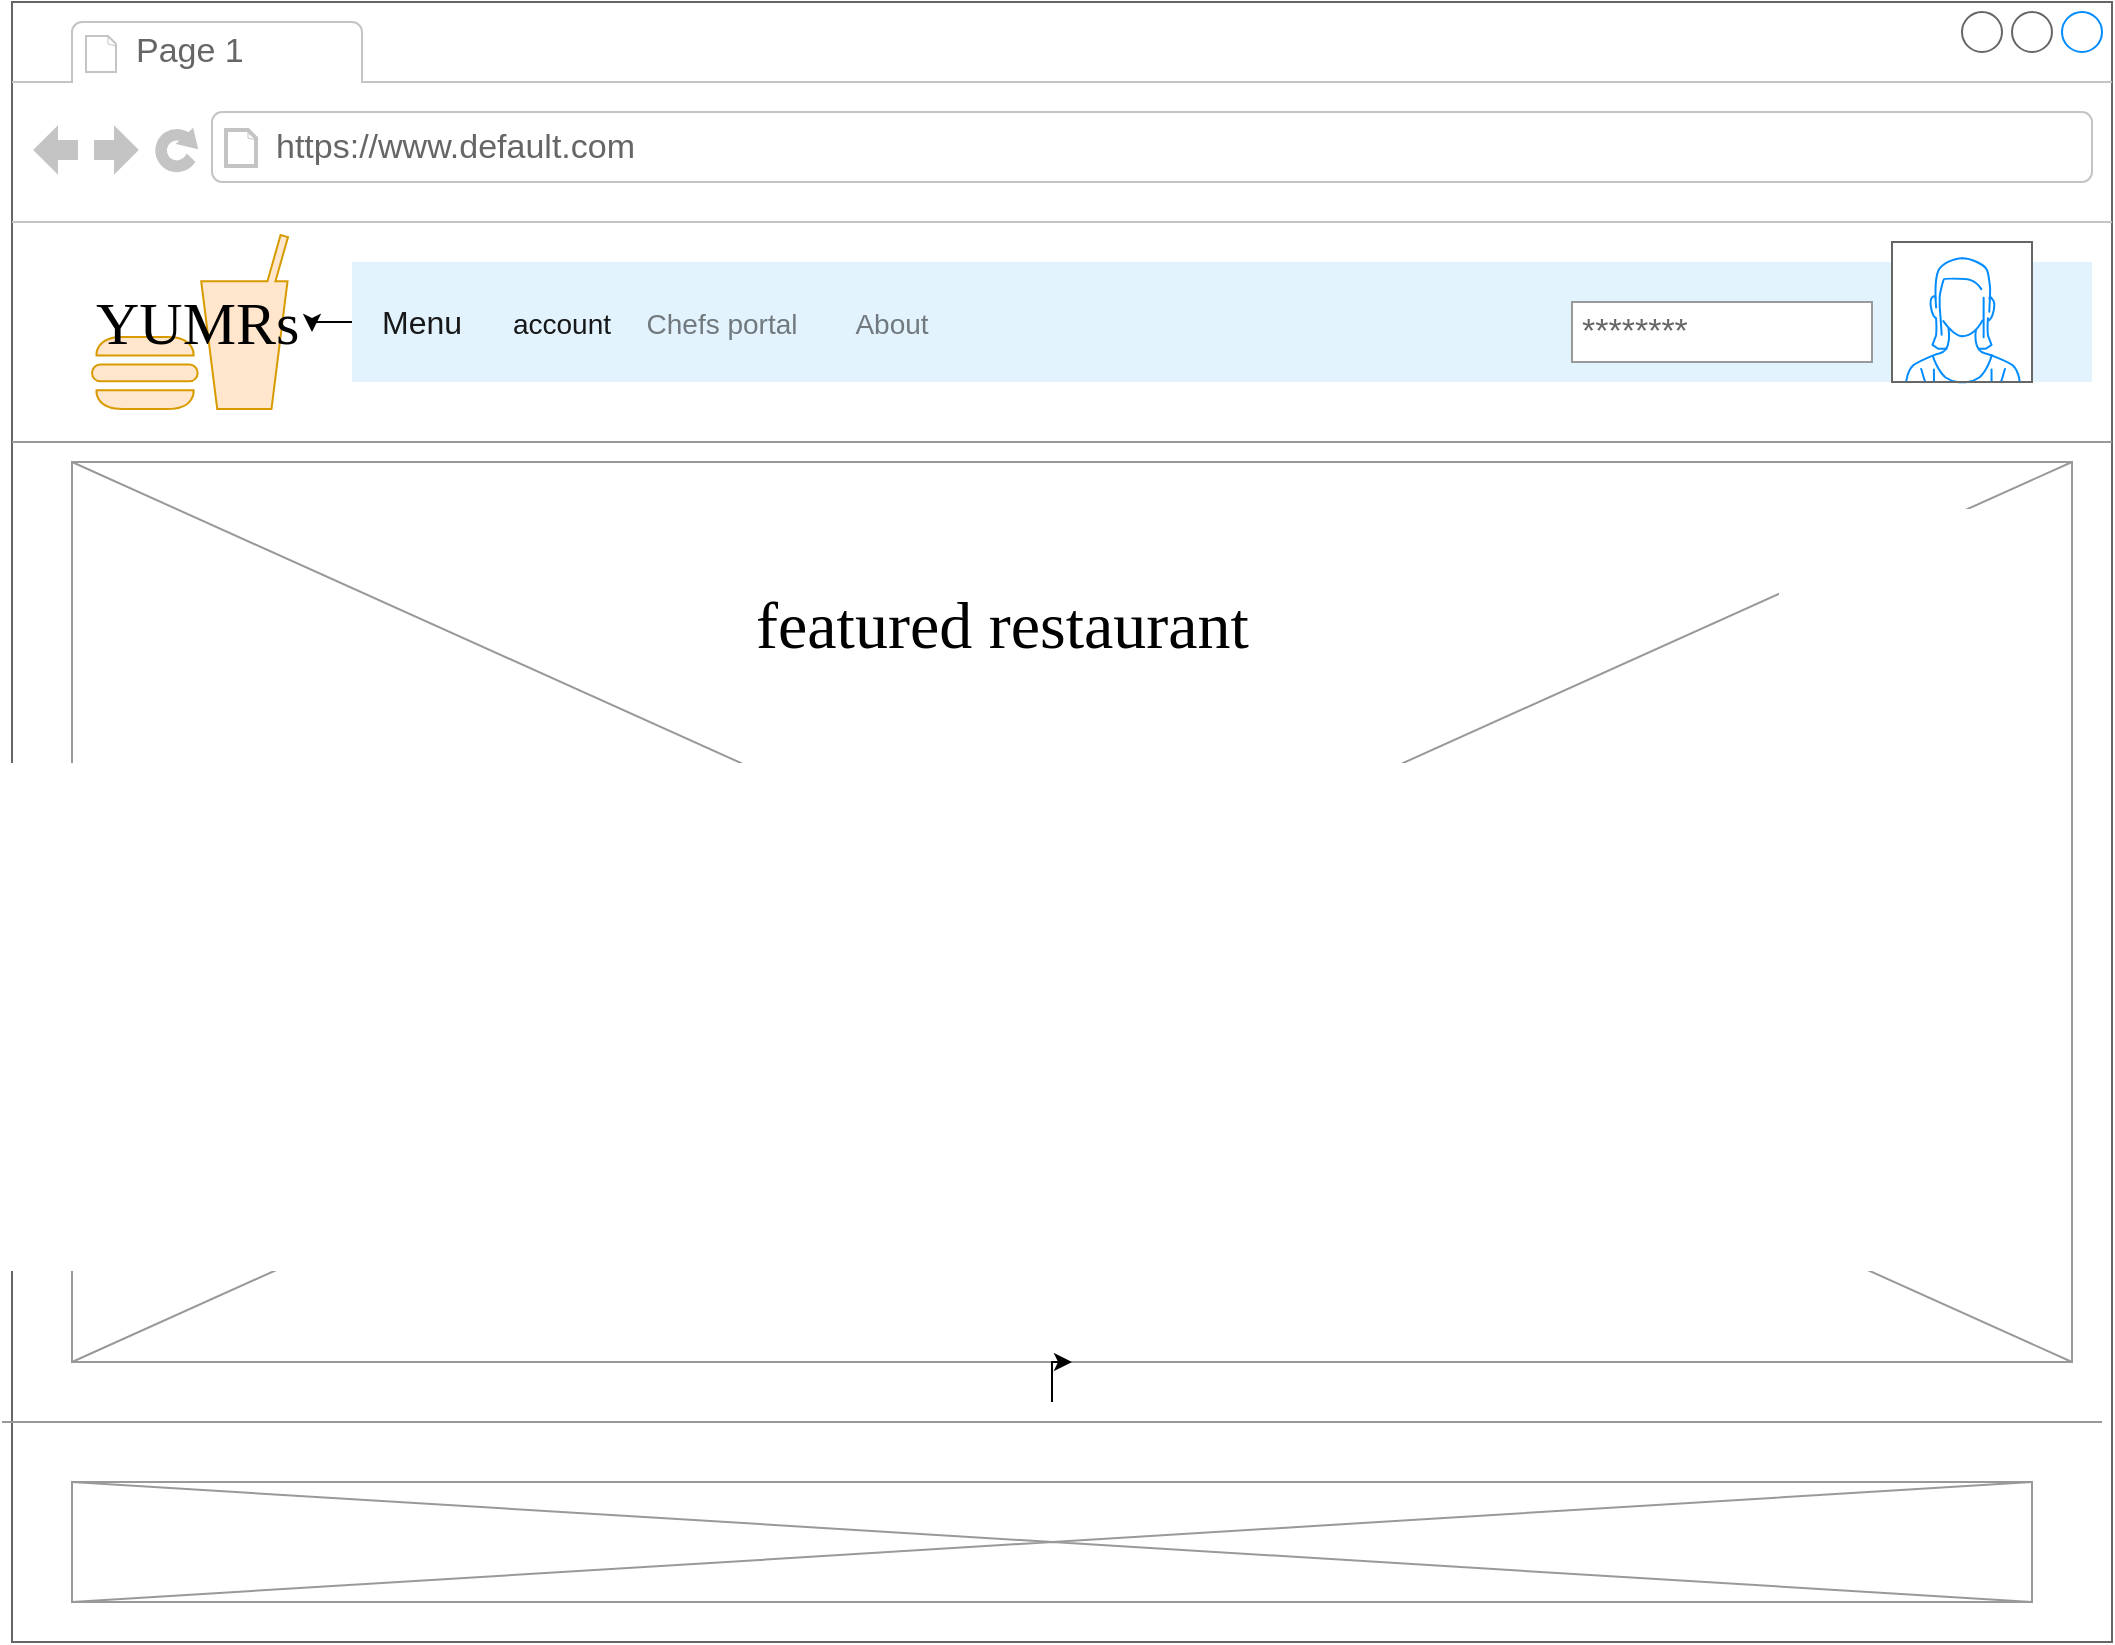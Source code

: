 <mxfile version="16.5.2" type="device"><diagram name="Page-1" id="2cc2dc42-3aac-f2a9-1cec-7a8b7cbee084"><mxGraphModel dx="1741" dy="1815" grid="1" gridSize="10" guides="1" tooltips="1" connect="1" arrows="1" fold="1" page="1" pageScale="1" pageWidth="1100" pageHeight="850" background="none" math="0" shadow="0"><root><mxCell id="0"/><mxCell id="1" parent="0"/><mxCell id="7026571954dc6520-1" value="" style="strokeWidth=1;shadow=0;dashed=0;align=center;html=1;shape=mxgraph.mockup.containers.browserWindow;rSize=0;strokeColor=#666666;mainText=,;recursiveResize=0;rounded=0;labelBackgroundColor=none;fontFamily=Verdana;fontSize=12" parent="1" vertex="1"><mxGeometry x="-140" y="-400" width="1050" height="820" as="geometry"/></mxCell><mxCell id="3VJFf6OmGBx58R87_E5F-38" value="" style="shape=mxgraph.signs.food.fast_food;html=1;pointerEvents=1;fillColor=#ffe6cc;strokeColor=#d79b00;verticalLabelPosition=bottom;verticalAlign=top;align=center;sketch=0;fontSize=33;" parent="7026571954dc6520-1" vertex="1"><mxGeometry x="40" y="116.5" width="98" height="87" as="geometry"/></mxCell><mxCell id="3VJFf6OmGBx58R87_E5F-4" value="" style="verticalLabelPosition=bottom;shadow=0;dashed=0;align=center;html=1;verticalAlign=top;strokeWidth=1;shape=mxgraph.mockup.graphics.simpleIcon;strokeColor=#999999;fontSize=33;" parent="7026571954dc6520-1" vertex="1"><mxGeometry x="30" y="740" width="980" height="60" as="geometry"/></mxCell><mxCell id="7026571954dc6520-22" value="" style="verticalLabelPosition=bottom;shadow=0;dashed=0;align=center;html=1;verticalAlign=top;strokeWidth=1;shape=mxgraph.mockup.graphics.simpleIcon;strokeColor=#999999;fillColor=#ffffff;rounded=0;labelBackgroundColor=none;fontFamily=Verdana;fontSize=12;fontColor=#000000;" parent="7026571954dc6520-1" vertex="1"><mxGeometry x="30" y="230" width="1000" height="450" as="geometry"/></mxCell><mxCell id="7026571954dc6520-2" value="Page 1" style="strokeWidth=1;shadow=0;dashed=0;align=center;html=1;shape=mxgraph.mockup.containers.anchor;fontSize=17;fontColor=#666666;align=left;" parent="7026571954dc6520-1" vertex="1"><mxGeometry x="60" y="12" width="110" height="26" as="geometry"/></mxCell><mxCell id="7026571954dc6520-3" value="https://www.default.com" style="strokeWidth=1;shadow=0;dashed=0;align=center;html=1;shape=mxgraph.mockup.containers.anchor;rSize=0;fontSize=17;fontColor=#666666;align=left;" parent="7026571954dc6520-1" vertex="1"><mxGeometry x="130" y="60" width="250" height="26" as="geometry"/></mxCell><mxCell id="7026571954dc6520-4" value="YUMRs" style="text;html=1;points=[];align=left;verticalAlign=top;spacingTop=-4;fontSize=30;fontFamily=Verdana" parent="7026571954dc6520-1" vertex="1"><mxGeometry x="40" y="140" width="120" height="50" as="geometry"/></mxCell><mxCell id="7026571954dc6520-15" value="" style="verticalLabelPosition=bottom;shadow=0;dashed=0;align=center;html=1;verticalAlign=top;strokeWidth=1;shape=mxgraph.mockup.markup.line;strokeColor=#999999;rounded=0;labelBackgroundColor=none;fillColor=#ffffff;fontFamily=Verdana;fontSize=12;fontColor=#000000;" parent="7026571954dc6520-1" vertex="1"><mxGeometry y="210" width="1050" height="20" as="geometry"/></mxCell><mxCell id="3VJFf6OmGBx58R87_E5F-18" value="" style="edgeStyle=orthogonalEdgeStyle;rounded=0;orthogonalLoop=1;jettySize=auto;html=1;fontSize=33;" parent="7026571954dc6520-1" source="7026571954dc6520-21" target="7026571954dc6520-22" edge="1"><mxGeometry relative="1" as="geometry"/></mxCell><mxCell id="7026571954dc6520-21" value="" style="verticalLabelPosition=bottom;shadow=0;dashed=0;align=center;html=1;verticalAlign=top;strokeWidth=1;shape=mxgraph.mockup.markup.line;strokeColor=#999999;rounded=0;labelBackgroundColor=none;fillColor=#ffffff;fontFamily=Verdana;fontSize=12;fontColor=#000000;" parent="7026571954dc6520-1" vertex="1"><mxGeometry x="-5" y="700" width="1050" height="20" as="geometry"/></mxCell><mxCell id="7026571954dc6520-31" value="featured restaurant" style="text;html=1;points=[];align=left;verticalAlign=top;spacingTop=-4;fontSize=33;fontFamily=Verdana" parent="7026571954dc6520-1" vertex="1"><mxGeometry x="370" y="290" width="370" height="60" as="geometry"/></mxCell><mxCell id="FWQS7I_RNOISCnXBgCjr-2" value="" style="edgeStyle=orthogonalEdgeStyle;rounded=0;orthogonalLoop=1;jettySize=auto;html=1;" edge="1" parent="7026571954dc6520-1" source="3VJFf6OmGBx58R87_E5F-31" target="7026571954dc6520-4"><mxGeometry relative="1" as="geometry"/></mxCell><mxCell id="3VJFf6OmGBx58R87_E5F-31" value="Menu" style="html=1;shadow=0;dashed=0;fillColor=#E3F3FD;strokeColor=none;fontSize=16;fontColor=#161819;align=left;spacing=15;" parent="7026571954dc6520-1" vertex="1"><mxGeometry x="170" y="130" width="870" height="60" as="geometry"/></mxCell><mxCell id="3VJFf6OmGBx58R87_E5F-32" value="account" style="fillColor=none;strokeColor=none;fontSize=14;fontColor=#161819;align=center;" parent="3VJFf6OmGBx58R87_E5F-31" vertex="1"><mxGeometry width="70" height="40" relative="1" as="geometry"><mxPoint x="70" y="10" as="offset"/></mxGeometry></mxCell><mxCell id="3VJFf6OmGBx58R87_E5F-33" value="Chefs portal" style="fillColor=none;strokeColor=none;fontSize=14;fontColor=#71797E;align=center;" parent="3VJFf6OmGBx58R87_E5F-31" vertex="1"><mxGeometry width="70" height="40" relative="1" as="geometry"><mxPoint x="150" y="10" as="offset"/></mxGeometry></mxCell><mxCell id="3VJFf6OmGBx58R87_E5F-35" value="About" style="fillColor=none;strokeColor=none;fontSize=14;fontColor=#71797E;align=center;" parent="3VJFf6OmGBx58R87_E5F-31" vertex="1"><mxGeometry width="80" height="40" relative="1" as="geometry"><mxPoint x="230" y="10" as="offset"/></mxGeometry></mxCell><mxCell id="3VJFf6OmGBx58R87_E5F-39" value="" style="verticalLabelPosition=bottom;shadow=0;dashed=0;align=center;html=1;verticalAlign=top;strokeWidth=1;shape=mxgraph.mockup.containers.userFemale;strokeColor=#666666;strokeColor2=#008cff;fontSize=33;" parent="3VJFf6OmGBx58R87_E5F-31" vertex="1"><mxGeometry x="770" y="-10" width="70" height="70" as="geometry"/></mxCell><mxCell id="FWQS7I_RNOISCnXBgCjr-1" value="********" style="strokeWidth=1;shadow=0;dashed=0;align=center;html=1;shape=mxgraph.mockup.forms.pwField;strokeColor=#999999;mainText=;align=left;fontColor=#666666;fontSize=17;spacingLeft=3;" vertex="1" parent="3VJFf6OmGBx58R87_E5F-31"><mxGeometry x="610" y="20" width="150" height="30" as="geometry"/></mxCell></root></mxGraphModel></diagram></mxfile>